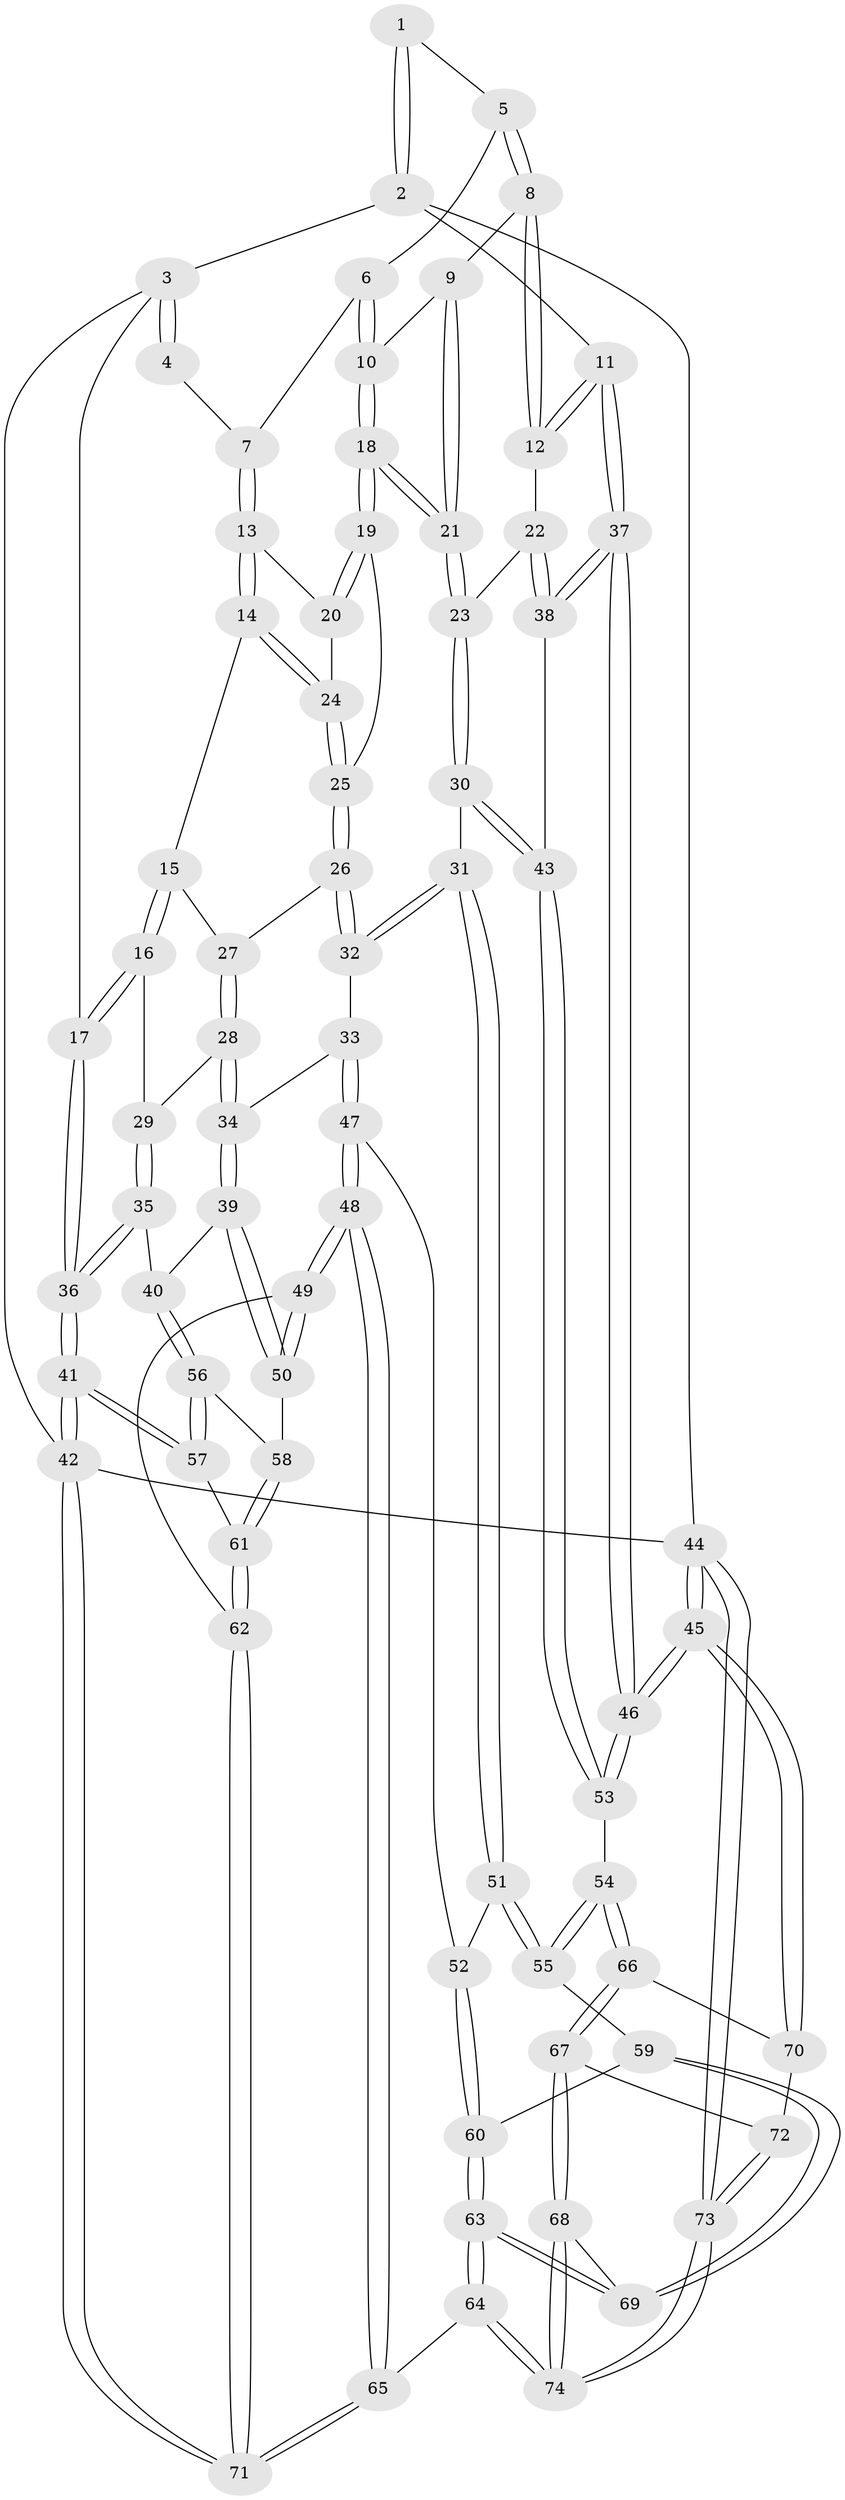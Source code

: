 // coarse degree distribution, {4: 0.5121951219512195, 6: 0.0975609756097561, 3: 0.0975609756097561, 5: 0.2926829268292683}
// Generated by graph-tools (version 1.1) at 2025/52/02/27/25 19:52:44]
// undirected, 74 vertices, 182 edges
graph export_dot {
graph [start="1"]
  node [color=gray90,style=filled];
  1 [pos="+0.9463238745377777+0"];
  2 [pos="+1+0"];
  3 [pos="+0+0"];
  4 [pos="+0.5083938601966366+0"];
  5 [pos="+0.8011573005108295+0.0915819792892683"];
  6 [pos="+0.6066623636308094+0.15952132091761861"];
  7 [pos="+0.5244553982827435+0.1375627366448474"];
  8 [pos="+0.798951383662601+0.12975824690750534"];
  9 [pos="+0.7569459547450845+0.2084599251132134"];
  10 [pos="+0.6373042490107947+0.22820687823022978"];
  11 [pos="+1+0.33963769174870745"];
  12 [pos="+0.9229360238727513+0.37806158228338743"];
  13 [pos="+0.4836555543417519+0.18814519986175962"];
  14 [pos="+0.29911900460609625+0.23142045646032838"];
  15 [pos="+0.23729922364283715+0.22335656577269972"];
  16 [pos="+0.06414006070653022+0.16127130206048934"];
  17 [pos="+0+0"];
  18 [pos="+0.6502629241472936+0.4051912470190909"];
  19 [pos="+0.589644916104998+0.3851058472706656"];
  20 [pos="+0.4938758238172428+0.2102804330540405"];
  21 [pos="+0.692848578426602+0.4340704356680933"];
  22 [pos="+0.8519705744714503+0.41631271092180605"];
  23 [pos="+0.700468043995011+0.44393791819660705"];
  24 [pos="+0.4406234849543831+0.3787668408110279"];
  25 [pos="+0.4650688086309447+0.40966039246291064"];
  26 [pos="+0.43159297236191624+0.45267826510296943"];
  27 [pos="+0.3352429789339957+0.42840390061650846"];
  28 [pos="+0.2708575739618465+0.5124140389142389"];
  29 [pos="+0.1512888821684696+0.4144503389414903"];
  30 [pos="+0.6844008302774183+0.5242225543336468"];
  31 [pos="+0.6552985984277078+0.5769529732799265"];
  32 [pos="+0.41974058771456413+0.5350982785804538"];
  33 [pos="+0.35894511332431994+0.6063695992170994"];
  34 [pos="+0.3075406514425396+0.5962005969244041"];
  35 [pos="+0.12381372643510959+0.5278291186993576"];
  36 [pos="+0+0.666134537669551"];
  37 [pos="+1+0.5246141931649257"];
  38 [pos="+0.9279799602320226+0.6232468487271083"];
  39 [pos="+0.2377469787400009+0.637073330413251"];
  40 [pos="+0.1920013307931174+0.6545851309067682"];
  41 [pos="+0+0.7689678403700264"];
  42 [pos="+0+1"];
  43 [pos="+0.8985065149713825+0.6595942138517382"];
  44 [pos="+1+1"];
  45 [pos="+1+1"];
  46 [pos="+1+0.8675507848284204"];
  47 [pos="+0.4624414852080082+0.7672819235668279"];
  48 [pos="+0.3973327678428065+0.8568052276275747"];
  49 [pos="+0.3391836433921712+0.8296940082248944"];
  50 [pos="+0.32792203317413626+0.8225301950570975"];
  51 [pos="+0.6426067922888934+0.6396731179712797"];
  52 [pos="+0.5411297777352173+0.7502614992580537"];
  53 [pos="+0.8867286211496799+0.7770904047925445"];
  54 [pos="+0.8467017391548292+0.799788567515528"];
  55 [pos="+0.8381842002667217+0.7977020418786447"];
  56 [pos="+0.16094933116880195+0.6914698024443323"];
  57 [pos="+0.04804474415292676+0.7674275706165076"];
  58 [pos="+0.3179596004197931+0.8182598755983572"];
  59 [pos="+0.6700473237098199+0.8643693281302973"];
  60 [pos="+0.6360825716467755+0.8602953140651568"];
  61 [pos="+0.09102630118215384+0.80266933698447"];
  62 [pos="+0.14619422149016903+0.8691098758682156"];
  63 [pos="+0.5949876552060295+1"];
  64 [pos="+0.47115098978593595+1"];
  65 [pos="+0.35100954587386274+1"];
  66 [pos="+0.8438823575801074+0.8559864832802557"];
  67 [pos="+0.808807658272774+0.9168304271982223"];
  68 [pos="+0.7616649952044914+0.9668208151639848"];
  69 [pos="+0.7303644690534007+0.9526819506425682"];
  70 [pos="+0.8900132571737469+0.9256577722194379"];
  71 [pos="+0.34182862420811194+1"];
  72 [pos="+0.857283910044406+1"];
  73 [pos="+0.8880614319445199+1"];
  74 [pos="+0.7920531324815283+1"];
  1 -- 2;
  1 -- 2;
  1 -- 5;
  2 -- 3;
  2 -- 11;
  2 -- 44;
  3 -- 4;
  3 -- 4;
  3 -- 17;
  3 -- 42;
  4 -- 7;
  5 -- 6;
  5 -- 8;
  5 -- 8;
  6 -- 7;
  6 -- 10;
  6 -- 10;
  7 -- 13;
  7 -- 13;
  8 -- 9;
  8 -- 12;
  8 -- 12;
  9 -- 10;
  9 -- 21;
  9 -- 21;
  10 -- 18;
  10 -- 18;
  11 -- 12;
  11 -- 12;
  11 -- 37;
  11 -- 37;
  12 -- 22;
  13 -- 14;
  13 -- 14;
  13 -- 20;
  14 -- 15;
  14 -- 24;
  14 -- 24;
  15 -- 16;
  15 -- 16;
  15 -- 27;
  16 -- 17;
  16 -- 17;
  16 -- 29;
  17 -- 36;
  17 -- 36;
  18 -- 19;
  18 -- 19;
  18 -- 21;
  18 -- 21;
  19 -- 20;
  19 -- 20;
  19 -- 25;
  20 -- 24;
  21 -- 23;
  21 -- 23;
  22 -- 23;
  22 -- 38;
  22 -- 38;
  23 -- 30;
  23 -- 30;
  24 -- 25;
  24 -- 25;
  25 -- 26;
  25 -- 26;
  26 -- 27;
  26 -- 32;
  26 -- 32;
  27 -- 28;
  27 -- 28;
  28 -- 29;
  28 -- 34;
  28 -- 34;
  29 -- 35;
  29 -- 35;
  30 -- 31;
  30 -- 43;
  30 -- 43;
  31 -- 32;
  31 -- 32;
  31 -- 51;
  31 -- 51;
  32 -- 33;
  33 -- 34;
  33 -- 47;
  33 -- 47;
  34 -- 39;
  34 -- 39;
  35 -- 36;
  35 -- 36;
  35 -- 40;
  36 -- 41;
  36 -- 41;
  37 -- 38;
  37 -- 38;
  37 -- 46;
  37 -- 46;
  38 -- 43;
  39 -- 40;
  39 -- 50;
  39 -- 50;
  40 -- 56;
  40 -- 56;
  41 -- 42;
  41 -- 42;
  41 -- 57;
  41 -- 57;
  42 -- 71;
  42 -- 71;
  42 -- 44;
  43 -- 53;
  43 -- 53;
  44 -- 45;
  44 -- 45;
  44 -- 73;
  44 -- 73;
  45 -- 46;
  45 -- 46;
  45 -- 70;
  45 -- 70;
  46 -- 53;
  46 -- 53;
  47 -- 48;
  47 -- 48;
  47 -- 52;
  48 -- 49;
  48 -- 49;
  48 -- 65;
  48 -- 65;
  49 -- 50;
  49 -- 50;
  49 -- 62;
  50 -- 58;
  51 -- 52;
  51 -- 55;
  51 -- 55;
  52 -- 60;
  52 -- 60;
  53 -- 54;
  54 -- 55;
  54 -- 55;
  54 -- 66;
  54 -- 66;
  55 -- 59;
  56 -- 57;
  56 -- 57;
  56 -- 58;
  57 -- 61;
  58 -- 61;
  58 -- 61;
  59 -- 60;
  59 -- 69;
  59 -- 69;
  60 -- 63;
  60 -- 63;
  61 -- 62;
  61 -- 62;
  62 -- 71;
  62 -- 71;
  63 -- 64;
  63 -- 64;
  63 -- 69;
  63 -- 69;
  64 -- 65;
  64 -- 74;
  64 -- 74;
  65 -- 71;
  65 -- 71;
  66 -- 67;
  66 -- 67;
  66 -- 70;
  67 -- 68;
  67 -- 68;
  67 -- 72;
  68 -- 69;
  68 -- 74;
  68 -- 74;
  70 -- 72;
  72 -- 73;
  72 -- 73;
  73 -- 74;
  73 -- 74;
}
